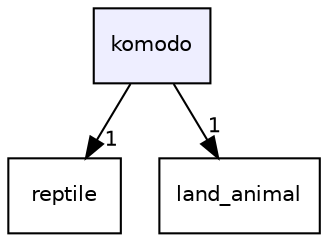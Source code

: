 digraph "komodo" {
  compound=true
  node [ fontsize="10", fontname="Helvetica"];
  edge [ labelfontsize="10", labelfontname="Helvetica"];
  dir_ed1cc9662c1d4fa1e08e8b27a539eb3a [shape=box, label="komodo", style="filled", fillcolor="#eeeeff", pencolor="black", URL="dir_ed1cc9662c1d4fa1e08e8b27a539eb3a.html"];
  dir_fa7757de16a5f4e19850c013963341ae [shape=box label="reptile" URL="dir_fa7757de16a5f4e19850c013963341ae.html"];
  dir_83a52d803fb4dfb8ef6086e0996b54b1 [shape=box label="land_animal" URL="dir_83a52d803fb4dfb8ef6086e0996b54b1.html"];
  dir_ed1cc9662c1d4fa1e08e8b27a539eb3a->dir_fa7757de16a5f4e19850c013963341ae [headlabel="1", labeldistance=1.5 headhref="dir_000023_000036.html"];
  dir_ed1cc9662c1d4fa1e08e8b27a539eb3a->dir_83a52d803fb4dfb8ef6086e0996b54b1 [headlabel="1", labeldistance=1.5 headhref="dir_000023_000024.html"];
}
